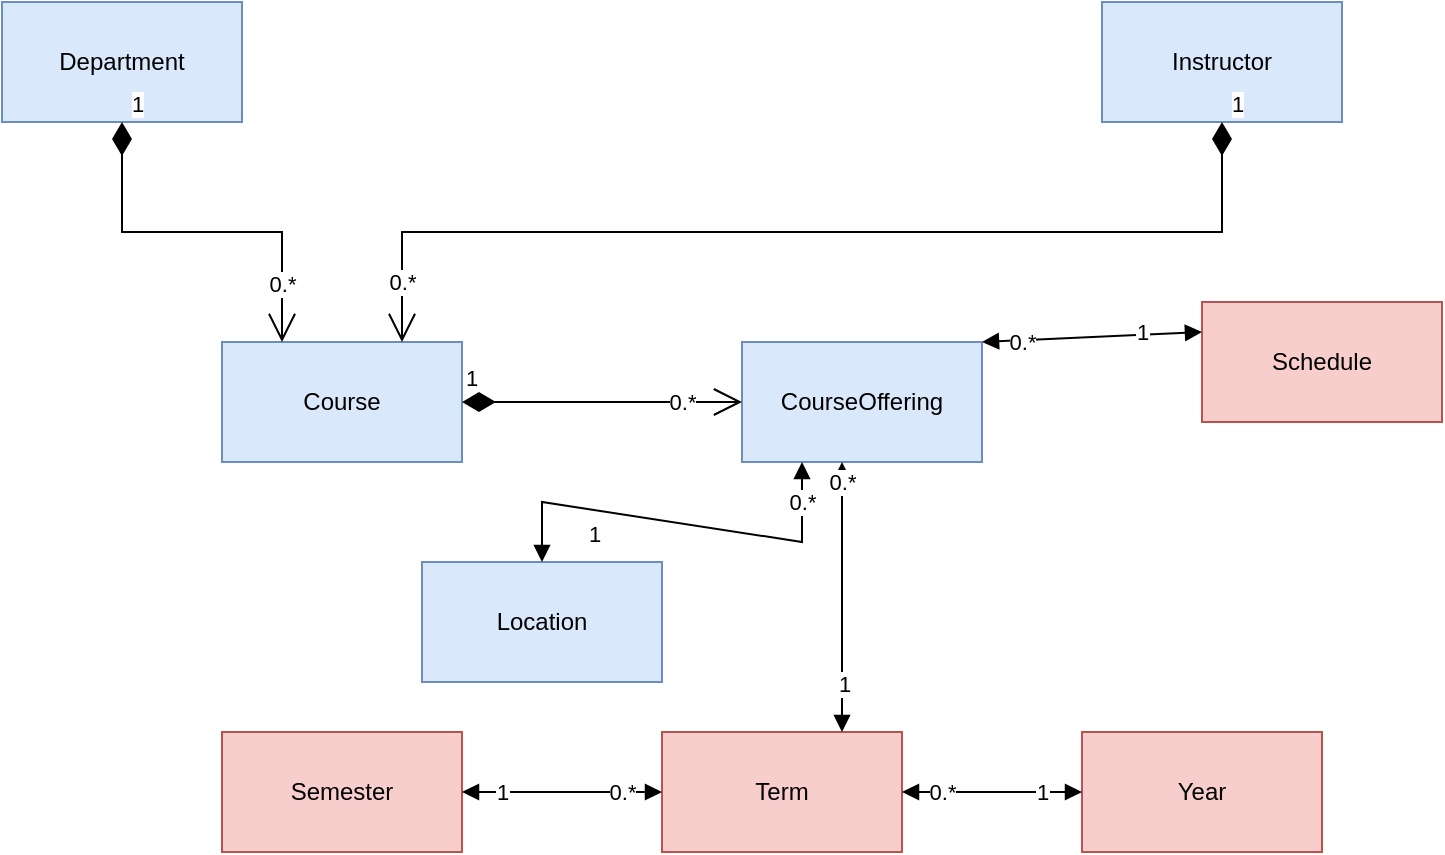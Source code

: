 <mxfile version="22.0.8" type="device">
  <diagram name="Page-1" id="1-Cqa379gadhMVTWRp4M">
    <mxGraphModel dx="1434" dy="834" grid="1" gridSize="10" guides="1" tooltips="1" connect="1" arrows="1" fold="1" page="1" pageScale="1" pageWidth="827" pageHeight="1169" math="0" shadow="0">
      <root>
        <mxCell id="0" />
        <mxCell id="1" parent="0" />
        <mxCell id="8OwYAkkY1bKw4eQ4n3bB-1" value="Course" style="rounded=0;whiteSpace=wrap;html=1;fillColor=#dae8fc;strokeColor=#6c8ebf;" vertex="1" parent="1">
          <mxGeometry x="220" y="330" width="120" height="60" as="geometry" />
        </mxCell>
        <mxCell id="8OwYAkkY1bKw4eQ4n3bB-2" value="Semester" style="rounded=0;whiteSpace=wrap;html=1;fillColor=#f8cecc;strokeColor=#b85450;" vertex="1" parent="1">
          <mxGeometry x="220" y="525" width="120" height="60" as="geometry" />
        </mxCell>
        <mxCell id="8OwYAkkY1bKw4eQ4n3bB-3" value="Schedule" style="rounded=0;whiteSpace=wrap;html=1;fillColor=#f8cecc;strokeColor=#b85450;" vertex="1" parent="1">
          <mxGeometry x="710" y="310" width="120" height="60" as="geometry" />
        </mxCell>
        <mxCell id="8OwYAkkY1bKw4eQ4n3bB-4" value="Department" style="rounded=0;whiteSpace=wrap;html=1;fillColor=#dae8fc;strokeColor=#6c8ebf;" vertex="1" parent="1">
          <mxGeometry x="110" y="160" width="120" height="60" as="geometry" />
        </mxCell>
        <mxCell id="8OwYAkkY1bKw4eQ4n3bB-5" value="Instructor" style="rounded=0;whiteSpace=wrap;html=1;fillColor=#dae8fc;strokeColor=#6c8ebf;" vertex="1" parent="1">
          <mxGeometry x="660" y="160" width="120" height="60" as="geometry" />
        </mxCell>
        <mxCell id="8OwYAkkY1bKw4eQ4n3bB-6" value="Location" style="rounded=0;whiteSpace=wrap;html=1;fillColor=#dae8fc;strokeColor=#6c8ebf;" vertex="1" parent="1">
          <mxGeometry x="320" y="440" width="120" height="60" as="geometry" />
        </mxCell>
        <mxCell id="8OwYAkkY1bKw4eQ4n3bB-7" value="CourseOffering" style="rounded=0;whiteSpace=wrap;html=1;fillColor=#dae8fc;strokeColor=#6c8ebf;" vertex="1" parent="1">
          <mxGeometry x="480" y="330" width="120" height="60" as="geometry" />
        </mxCell>
        <mxCell id="8OwYAkkY1bKw4eQ4n3bB-8" value="Term" style="rounded=0;whiteSpace=wrap;html=1;fillColor=#f8cecc;strokeColor=#b85450;" vertex="1" parent="1">
          <mxGeometry x="440" y="525" width="120" height="60" as="geometry" />
        </mxCell>
        <mxCell id="8OwYAkkY1bKw4eQ4n3bB-9" value="Year" style="rounded=0;whiteSpace=wrap;html=1;fillColor=#f8cecc;strokeColor=#b85450;" vertex="1" parent="1">
          <mxGeometry x="650" y="525" width="120" height="60" as="geometry" />
        </mxCell>
        <mxCell id="8OwYAkkY1bKw4eQ4n3bB-15" value="1" style="endArrow=open;html=1;endSize=12;startArrow=diamondThin;startSize=14;startFill=1;edgeStyle=orthogonalEdgeStyle;align=left;verticalAlign=bottom;rounded=0;entryX=0.25;entryY=0;entryDx=0;entryDy=0;exitX=0.5;exitY=1;exitDx=0;exitDy=0;" edge="1" parent="1" source="8OwYAkkY1bKw4eQ4n3bB-4" target="8OwYAkkY1bKw4eQ4n3bB-1">
          <mxGeometry x="-1" y="3" relative="1" as="geometry">
            <mxPoint x="230" y="190" as="sourcePoint" />
            <mxPoint x="350" y="300" as="targetPoint" />
            <Array as="points">
              <mxPoint x="170" y="275" />
              <mxPoint x="250" y="275" />
            </Array>
          </mxGeometry>
        </mxCell>
        <mxCell id="8OwYAkkY1bKw4eQ4n3bB-16" value="0.*" style="edgeLabel;html=1;align=center;verticalAlign=middle;resizable=0;points=[];" vertex="1" connectable="0" parent="8OwYAkkY1bKw4eQ4n3bB-15">
          <mxGeometry x="0.709" y="2" relative="1" as="geometry">
            <mxPoint x="-2" y="-2" as="offset" />
          </mxGeometry>
        </mxCell>
        <mxCell id="8OwYAkkY1bKw4eQ4n3bB-17" value="1" style="endArrow=open;html=1;endSize=12;startArrow=diamondThin;startSize=14;startFill=1;edgeStyle=orthogonalEdgeStyle;align=left;verticalAlign=bottom;rounded=0;exitX=0.5;exitY=1;exitDx=0;exitDy=0;entryX=0.75;entryY=0;entryDx=0;entryDy=0;" edge="1" parent="1" source="8OwYAkkY1bKw4eQ4n3bB-5" target="8OwYAkkY1bKw4eQ4n3bB-1">
          <mxGeometry x="-1" y="3" relative="1" as="geometry">
            <mxPoint x="180" y="230" as="sourcePoint" />
            <mxPoint x="300" y="320" as="targetPoint" />
          </mxGeometry>
        </mxCell>
        <mxCell id="8OwYAkkY1bKw4eQ4n3bB-18" value="0.*" style="edgeLabel;html=1;align=center;verticalAlign=middle;resizable=0;points=[];" vertex="1" connectable="0" parent="8OwYAkkY1bKw4eQ4n3bB-17">
          <mxGeometry x="0.709" y="2" relative="1" as="geometry">
            <mxPoint x="-21" y="23" as="offset" />
          </mxGeometry>
        </mxCell>
        <mxCell id="8OwYAkkY1bKw4eQ4n3bB-19" value="1" style="endArrow=open;html=1;endSize=12;startArrow=diamondThin;startSize=14;startFill=1;edgeStyle=orthogonalEdgeStyle;align=left;verticalAlign=bottom;rounded=0;exitX=1;exitY=0.5;exitDx=0;exitDy=0;" edge="1" parent="1" source="8OwYAkkY1bKw4eQ4n3bB-1" target="8OwYAkkY1bKw4eQ4n3bB-7">
          <mxGeometry x="-1" y="3" relative="1" as="geometry">
            <mxPoint x="730" y="230" as="sourcePoint" />
            <mxPoint x="320" y="340" as="targetPoint" />
            <Array as="points">
              <mxPoint x="370" y="360" />
              <mxPoint x="370" y="360" />
            </Array>
          </mxGeometry>
        </mxCell>
        <mxCell id="8OwYAkkY1bKw4eQ4n3bB-20" value="0.*" style="edgeLabel;html=1;align=center;verticalAlign=middle;resizable=0;points=[];" vertex="1" connectable="0" parent="8OwYAkkY1bKw4eQ4n3bB-19">
          <mxGeometry x="0.709" y="2" relative="1" as="geometry">
            <mxPoint x="-10" y="2" as="offset" />
          </mxGeometry>
        </mxCell>
        <mxCell id="8OwYAkkY1bKw4eQ4n3bB-21" value="" style="endArrow=block;startArrow=block;endFill=1;startFill=1;html=1;rounded=0;exitX=0.25;exitY=1;exitDx=0;exitDy=0;entryX=0.5;entryY=0;entryDx=0;entryDy=0;" edge="1" parent="1" source="8OwYAkkY1bKw4eQ4n3bB-7" target="8OwYAkkY1bKw4eQ4n3bB-6">
          <mxGeometry width="160" relative="1" as="geometry">
            <mxPoint x="500" y="430" as="sourcePoint" />
            <mxPoint x="660" y="430" as="targetPoint" />
            <Array as="points">
              <mxPoint x="510" y="430" />
              <mxPoint x="380" y="410" />
            </Array>
          </mxGeometry>
        </mxCell>
        <mxCell id="8OwYAkkY1bKw4eQ4n3bB-26" value="1" style="edgeLabel;html=1;align=center;verticalAlign=middle;resizable=0;points=[];" vertex="1" connectable="0" parent="8OwYAkkY1bKw4eQ4n3bB-21">
          <mxGeometry x="0.436" y="1" relative="1" as="geometry">
            <mxPoint x="-1" y="11" as="offset" />
          </mxGeometry>
        </mxCell>
        <mxCell id="8OwYAkkY1bKw4eQ4n3bB-22" value="" style="endArrow=block;startArrow=block;endFill=1;startFill=1;html=1;rounded=0;exitX=1;exitY=0.5;exitDx=0;exitDy=0;entryX=0.75;entryY=0;entryDx=0;entryDy=0;" edge="1" parent="1" target="8OwYAkkY1bKw4eQ4n3bB-8">
          <mxGeometry width="160" relative="1" as="geometry">
            <mxPoint x="530" y="390" as="sourcePoint" />
            <mxPoint x="520" y="510" as="targetPoint" />
            <Array as="points">
              <mxPoint x="530" y="450" />
            </Array>
          </mxGeometry>
        </mxCell>
        <mxCell id="8OwYAkkY1bKw4eQ4n3bB-23" value="" style="endArrow=block;startArrow=block;endFill=1;startFill=1;html=1;rounded=0;exitX=1;exitY=0;exitDx=0;exitDy=0;entryX=0;entryY=0.25;entryDx=0;entryDy=0;" edge="1" parent="1" source="8OwYAkkY1bKw4eQ4n3bB-7" target="8OwYAkkY1bKw4eQ4n3bB-3">
          <mxGeometry width="160" relative="1" as="geometry">
            <mxPoint x="610" y="370" as="sourcePoint" />
            <mxPoint x="660" y="430" as="targetPoint" />
            <Array as="points" />
          </mxGeometry>
        </mxCell>
        <mxCell id="8OwYAkkY1bKw4eQ4n3bB-24" value="" style="endArrow=block;startArrow=block;endFill=1;startFill=1;html=1;rounded=0;exitX=1;exitY=0;exitDx=0;exitDy=0;entryX=0;entryY=0.5;entryDx=0;entryDy=0;" edge="1" parent="1" target="8OwYAkkY1bKw4eQ4n3bB-8">
          <mxGeometry width="160" relative="1" as="geometry">
            <mxPoint x="340" y="555" as="sourcePoint" />
            <mxPoint x="440" y="550" as="targetPoint" />
            <Array as="points" />
          </mxGeometry>
        </mxCell>
        <mxCell id="8OwYAkkY1bKw4eQ4n3bB-25" value="" style="endArrow=block;startArrow=block;endFill=1;startFill=1;html=1;rounded=0;exitX=1;exitY=0.5;exitDx=0;exitDy=0;entryX=0;entryY=0.5;entryDx=0;entryDy=0;" edge="1" parent="1" source="8OwYAkkY1bKw4eQ4n3bB-8" target="8OwYAkkY1bKw4eQ4n3bB-9">
          <mxGeometry width="160" relative="1" as="geometry">
            <mxPoint x="510" y="675" as="sourcePoint" />
            <mxPoint x="610" y="670" as="targetPoint" />
            <Array as="points" />
          </mxGeometry>
        </mxCell>
        <mxCell id="8OwYAkkY1bKw4eQ4n3bB-27" value="0.*" style="edgeLabel;html=1;align=center;verticalAlign=middle;resizable=0;points=[];" vertex="1" connectable="0" parent="1">
          <mxGeometry x="510" y="410" as="geometry" />
        </mxCell>
        <mxCell id="8OwYAkkY1bKw4eQ4n3bB-28" value="0.*" style="edgeLabel;html=1;align=center;verticalAlign=middle;resizable=0;points=[];" vertex="1" connectable="0" parent="1">
          <mxGeometry x="620" y="330" as="geometry" />
        </mxCell>
        <mxCell id="8OwYAkkY1bKw4eQ4n3bB-29" value="0.*" style="edgeLabel;html=1;align=center;verticalAlign=middle;resizable=0;points=[];" vertex="1" connectable="0" parent="1">
          <mxGeometry x="530" y="400" as="geometry" />
        </mxCell>
        <mxCell id="8OwYAkkY1bKw4eQ4n3bB-30" value="0.*" style="edgeLabel;html=1;align=center;verticalAlign=middle;resizable=0;points=[];" vertex="1" connectable="0" parent="1">
          <mxGeometry x="420" y="555" as="geometry" />
        </mxCell>
        <mxCell id="8OwYAkkY1bKw4eQ4n3bB-31" value="0.*" style="edgeLabel;html=1;align=center;verticalAlign=middle;resizable=0;points=[];" vertex="1" connectable="0" parent="1">
          <mxGeometry x="580" y="555" as="geometry" />
        </mxCell>
        <mxCell id="8OwYAkkY1bKw4eQ4n3bB-32" value="1" style="edgeLabel;html=1;align=center;verticalAlign=middle;resizable=0;points=[];" vertex="1" connectable="0" parent="1">
          <mxGeometry x="630" y="555" as="geometry" />
        </mxCell>
        <mxCell id="8OwYAkkY1bKw4eQ4n3bB-33" value="1" style="edgeLabel;html=1;align=center;verticalAlign=middle;resizable=0;points=[];" vertex="1" connectable="0" parent="1">
          <mxGeometry x="360" y="555" as="geometry" />
        </mxCell>
        <mxCell id="8OwYAkkY1bKw4eQ4n3bB-34" value="1" style="edgeLabel;html=1;align=center;verticalAlign=middle;resizable=0;points=[];" vertex="1" connectable="0" parent="1">
          <mxGeometry x="650" y="460" as="geometry">
            <mxPoint x="-119" y="41" as="offset" />
          </mxGeometry>
        </mxCell>
        <mxCell id="8OwYAkkY1bKw4eQ4n3bB-35" value="1" style="edgeLabel;html=1;align=center;verticalAlign=middle;resizable=0;points=[];" vertex="1" connectable="0" parent="1">
          <mxGeometry x="690" y="430" as="geometry">
            <mxPoint x="-10" y="-105" as="offset" />
          </mxGeometry>
        </mxCell>
      </root>
    </mxGraphModel>
  </diagram>
</mxfile>
